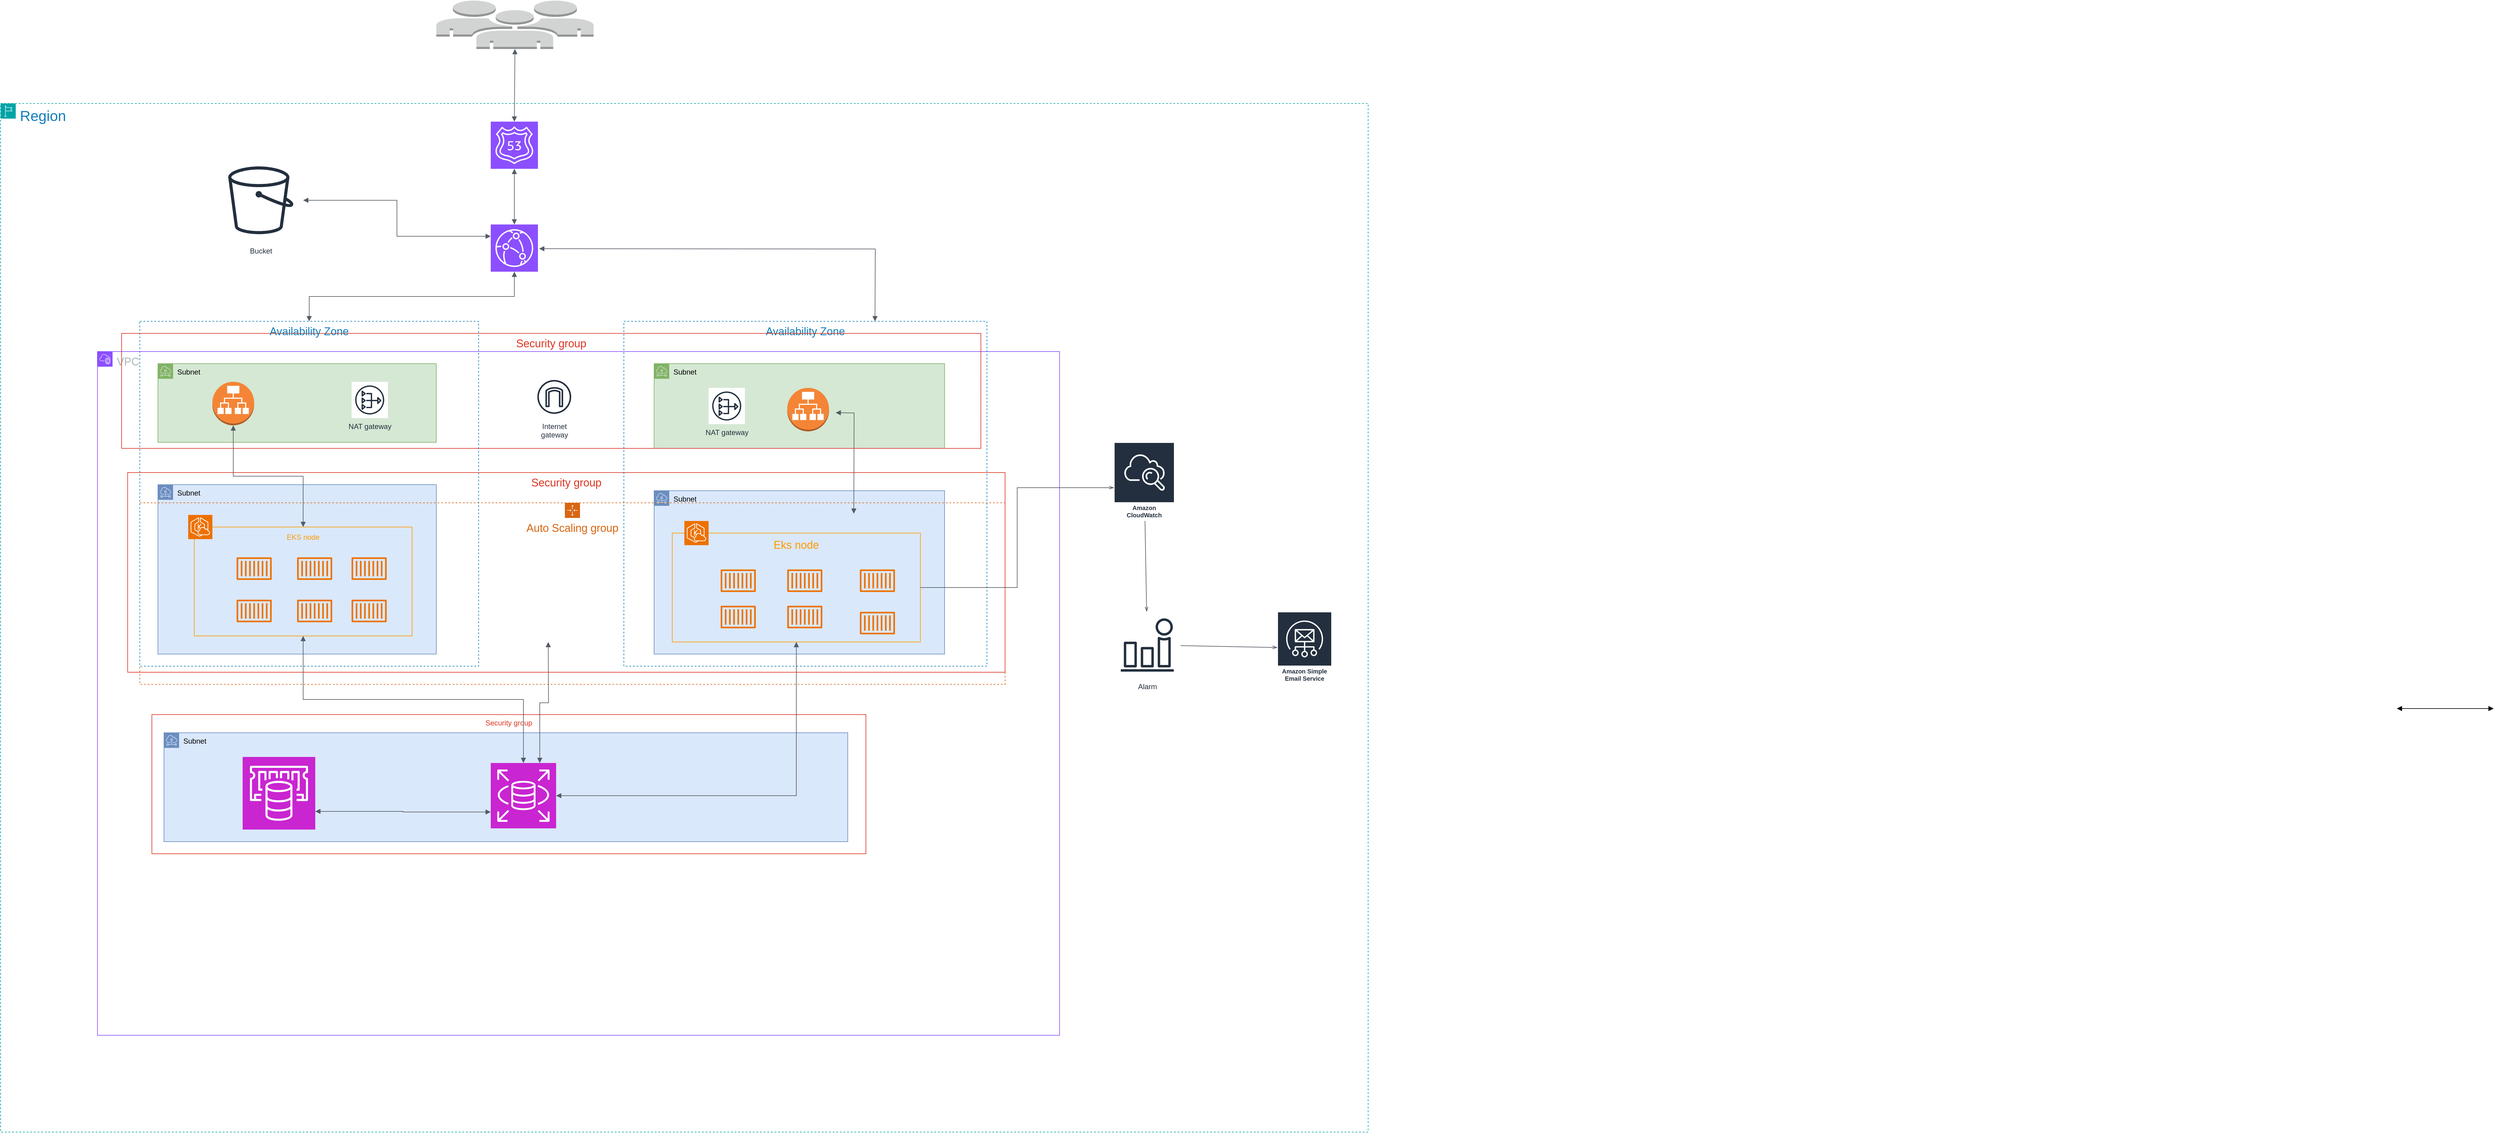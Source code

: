 <mxfile version="23.1.5" type="github">
  <diagram name="Page-1" id="Xp76NahmGJ0wlSgZn6X8">
    <mxGraphModel dx="-1823" dy="-2015" grid="1" gridSize="10" guides="0" tooltips="1" connect="1" arrows="0" fold="1" page="0" pageScale="1" pageWidth="827" pageHeight="1169" math="0" shadow="0">
      <root>
        <mxCell id="0" />
        <mxCell id="1" parent="0" />
        <mxCell id="qpusEeeCKVDdcWA0kWSQ-35" value="" style="endArrow=block;startArrow=block;endFill=1;startFill=1;html=1;rounded=0;" parent="1" edge="1">
          <mxGeometry width="160" relative="1" as="geometry">
            <mxPoint x="7880" y="4280" as="sourcePoint" />
            <mxPoint x="8040" y="4280" as="targetPoint" />
          </mxGeometry>
        </mxCell>
        <mxCell id="xenjun7h38cQ0lVZQBJf-2" value="&lt;font style=&quot;font-size: 24px;&quot;&gt;Region&lt;/font&gt;" style="points=[[0,0],[0.25,0],[0.5,0],[0.75,0],[1,0],[1,0.25],[1,0.5],[1,0.75],[1,1],[0.75,1],[0.5,1],[0.25,1],[0,1],[0,0.75],[0,0.5],[0,0.25]];outlineConnect=0;gradientColor=none;html=1;whiteSpace=wrap;fontSize=12;fontStyle=0;container=1;pointerEvents=0;collapsible=0;recursiveResize=0;shape=mxgraph.aws4.group;grIcon=mxgraph.aws4.group_region;strokeColor=#00A4A6;fillColor=none;verticalAlign=top;align=left;spacingLeft=30;fontColor=#147EBA;dashed=1;" parent="1" vertex="1">
          <mxGeometry x="3920" y="3280" width="2260" height="1700" as="geometry" />
        </mxCell>
        <mxCell id="xenjun7h38cQ0lVZQBJf-3" value="&lt;font style=&quot;font-size: 18px;&quot;&gt;VPC&lt;/font&gt;" style="points=[[0,0],[0.25,0],[0.5,0],[0.75,0],[1,0],[1,0.25],[1,0.5],[1,0.75],[1,1],[0.75,1],[0.5,1],[0.25,1],[0,1],[0,0.75],[0,0.5],[0,0.25]];outlineConnect=0;gradientColor=none;html=1;whiteSpace=wrap;fontSize=12;fontStyle=0;container=1;pointerEvents=0;collapsible=0;recursiveResize=0;shape=mxgraph.aws4.group;grIcon=mxgraph.aws4.group_vpc2;strokeColor=#8C4FFF;fillColor=none;verticalAlign=top;align=left;spacingLeft=30;fontColor=#AAB7B8;dashed=0;" parent="xenjun7h38cQ0lVZQBJf-2" vertex="1">
          <mxGeometry x="160" y="410" width="1590" height="1130" as="geometry" />
        </mxCell>
        <mxCell id="xenjun7h38cQ0lVZQBJf-6" value="Subnet" style="sketch=0;outlineConnect=0;html=1;whiteSpace=wrap;fontSize=12;fontStyle=0;shape=mxgraph.aws4.group;grIcon=mxgraph.aws4.group_subnet;strokeColor=#82b366;fillColor=#d5e8d4;verticalAlign=top;align=left;spacingLeft=30;dashed=0;" parent="xenjun7h38cQ0lVZQBJf-3" vertex="1">
          <mxGeometry x="100" y="20" width="460" height="130" as="geometry" />
        </mxCell>
        <mxCell id="xenjun7h38cQ0lVZQBJf-15" value="Subnet" style="sketch=0;outlineConnect=0;html=1;whiteSpace=wrap;fontSize=12;fontStyle=0;shape=mxgraph.aws4.group;grIcon=mxgraph.aws4.group_subnet;strokeColor=#82b366;fillColor=#d5e8d4;verticalAlign=top;align=left;spacingLeft=30;dashed=0;" parent="xenjun7h38cQ0lVZQBJf-3" vertex="1">
          <mxGeometry x="920" y="20" width="480" height="140" as="geometry" />
        </mxCell>
        <mxCell id="xenjun7h38cQ0lVZQBJf-19" value="Subnet" style="sketch=0;outlineConnect=0;html=1;whiteSpace=wrap;fontSize=12;fontStyle=0;shape=mxgraph.aws4.group;grIcon=mxgraph.aws4.group_subnet;strokeColor=#6c8ebf;fillColor=#dae8fc;verticalAlign=top;align=left;spacingLeft=30;dashed=0;" parent="xenjun7h38cQ0lVZQBJf-3" vertex="1">
          <mxGeometry x="100" y="220" width="460" height="280" as="geometry" />
        </mxCell>
        <mxCell id="xenjun7h38cQ0lVZQBJf-21" value="Subnet" style="sketch=0;outlineConnect=0;html=1;whiteSpace=wrap;fontSize=12;fontStyle=0;shape=mxgraph.aws4.group;grIcon=mxgraph.aws4.group_subnet;strokeColor=#6c8ebf;fillColor=#dae8fc;verticalAlign=top;align=left;spacingLeft=30;dashed=0;" parent="xenjun7h38cQ0lVZQBJf-3" vertex="1">
          <mxGeometry x="920" y="230" width="480" height="270" as="geometry" />
        </mxCell>
        <mxCell id="xenjun7h38cQ0lVZQBJf-55" value="Subnet" style="sketch=0;outlineConnect=0;html=1;whiteSpace=wrap;fontSize=12;fontStyle=0;shape=mxgraph.aws4.group;grIcon=mxgraph.aws4.group_subnet;strokeColor=#6c8ebf;fillColor=#dae8fc;verticalAlign=top;align=left;spacingLeft=30;dashed=0;" parent="xenjun7h38cQ0lVZQBJf-3" vertex="1">
          <mxGeometry x="110" y="630" width="1130" height="180" as="geometry" />
        </mxCell>
        <mxCell id="xenjun7h38cQ0lVZQBJf-56" value="Security group" style="fillColor=none;strokeColor=#DD3522;verticalAlign=top;fontStyle=0;fontColor=#DD3522;whiteSpace=wrap;html=1;" parent="xenjun7h38cQ0lVZQBJf-3" vertex="1">
          <mxGeometry x="90" y="600" width="1180" height="230" as="geometry" />
        </mxCell>
        <mxCell id="xenjun7h38cQ0lVZQBJf-57" value="" style="sketch=0;points=[[0,0,0],[0.25,0,0],[0.5,0,0],[0.75,0,0],[1,0,0],[0,1,0],[0.25,1,0],[0.5,1,0],[0.75,1,0],[1,1,0],[0,0.25,0],[0,0.5,0],[0,0.75,0],[1,0.25,0],[1,0.5,0],[1,0.75,0]];outlineConnect=0;fontColor=#232F3E;fillColor=#C925D1;strokeColor=#ffffff;dashed=0;verticalLabelPosition=bottom;verticalAlign=top;align=center;html=1;fontSize=12;fontStyle=0;aspect=fixed;shape=mxgraph.aws4.resourceIcon;resIcon=mxgraph.aws4.elasticache;" parent="xenjun7h38cQ0lVZQBJf-3" vertex="1">
          <mxGeometry x="240" y="670" width="120" height="120" as="geometry" />
        </mxCell>
        <mxCell id="xenjun7h38cQ0lVZQBJf-58" value="" style="sketch=0;points=[[0,0,0],[0.25,0,0],[0.5,0,0],[0.75,0,0],[1,0,0],[0,1,0],[0.25,1,0],[0.5,1,0],[0.75,1,0],[1,1,0],[0,0.25,0],[0,0.5,0],[0,0.75,0],[1,0.25,0],[1,0.5,0],[1,0.75,0]];outlineConnect=0;fontColor=#232F3E;fillColor=#C925D1;strokeColor=#ffffff;dashed=0;verticalLabelPosition=bottom;verticalAlign=top;align=center;html=1;fontSize=12;fontStyle=0;aspect=fixed;shape=mxgraph.aws4.resourceIcon;resIcon=mxgraph.aws4.rds;" parent="xenjun7h38cQ0lVZQBJf-3" vertex="1">
          <mxGeometry x="650" y="680" width="108" height="108" as="geometry" />
        </mxCell>
        <mxCell id="xenjun7h38cQ0lVZQBJf-51" value="&lt;font style=&quot;font-size: 18px;&quot;&gt;Auto Scaling group&lt;/font&gt;" style="points=[[0,0],[0.25,0],[0.5,0],[0.75,0],[1,0],[1,0.25],[1,0.5],[1,0.75],[1,1],[0.75,1],[0.5,1],[0.25,1],[0,1],[0,0.75],[0,0.5],[0,0.25]];outlineConnect=0;gradientColor=none;html=1;whiteSpace=wrap;fontSize=12;fontStyle=0;container=1;pointerEvents=0;collapsible=0;recursiveResize=0;shape=mxgraph.aws4.groupCenter;grIcon=mxgraph.aws4.group_auto_scaling_group;grStroke=1;strokeColor=#D86613;fillColor=none;verticalAlign=top;align=center;fontColor=#D86613;dashed=1;spacingTop=25;" parent="xenjun7h38cQ0lVZQBJf-3" vertex="1">
          <mxGeometry x="70" y="250" width="1430" height="300" as="geometry" />
        </mxCell>
        <mxCell id="xenjun7h38cQ0lVZQBJf-30" value="&lt;font style=&quot;font-size: 18px;&quot;&gt;Security group&lt;/font&gt;" style="fillColor=none;strokeColor=#DD3522;verticalAlign=top;fontStyle=0;fontColor=#DD3522;whiteSpace=wrap;html=1;" parent="xenjun7h38cQ0lVZQBJf-51" vertex="1">
          <mxGeometry x="-20" y="-50" width="1450" height="330" as="geometry" />
        </mxCell>
        <mxCell id="xenjun7h38cQ0lVZQBJf-73" value="NAT gateway" style="sketch=0;outlineConnect=0;fontColor=#232F3E;gradientColor=none;strokeColor=#232F3E;fillColor=#ffffff;dashed=0;verticalLabelPosition=bottom;verticalAlign=top;align=center;html=1;fontSize=12;fontStyle=0;aspect=fixed;shape=mxgraph.aws4.resourceIcon;resIcon=mxgraph.aws4.nat_gateway;" parent="xenjun7h38cQ0lVZQBJf-3" vertex="1">
          <mxGeometry x="420" y="50" width="60" height="60" as="geometry" />
        </mxCell>
        <mxCell id="xenjun7h38cQ0lVZQBJf-75" value="NAT gateway" style="sketch=0;outlineConnect=0;fontColor=#232F3E;gradientColor=none;strokeColor=#232F3E;fillColor=#ffffff;dashed=0;verticalLabelPosition=bottom;verticalAlign=top;align=center;html=1;fontSize=12;fontStyle=0;aspect=fixed;shape=mxgraph.aws4.resourceIcon;resIcon=mxgraph.aws4.nat_gateway;" parent="xenjun7h38cQ0lVZQBJf-3" vertex="1">
          <mxGeometry x="1010" y="60" width="60" height="60" as="geometry" />
        </mxCell>
        <mxCell id="xenjun7h38cQ0lVZQBJf-76" value="Internet&#xa;gateway" style="sketch=0;outlineConnect=0;fontColor=#232F3E;gradientColor=none;strokeColor=#232F3E;fillColor=#ffffff;dashed=0;verticalLabelPosition=bottom;verticalAlign=top;align=center;html=1;fontSize=12;fontStyle=0;aspect=fixed;shape=mxgraph.aws4.resourceIcon;resIcon=mxgraph.aws4.internet_gateway;" parent="xenjun7h38cQ0lVZQBJf-3" vertex="1">
          <mxGeometry x="720" y="40" width="70" height="70" as="geometry" />
        </mxCell>
        <mxCell id="xenjun7h38cQ0lVZQBJf-77" value="" style="outlineConnect=0;dashed=0;verticalLabelPosition=bottom;verticalAlign=top;align=center;html=1;shape=mxgraph.aws3.application_load_balancer;fillColor=#F58536;gradientColor=none;" parent="xenjun7h38cQ0lVZQBJf-3" vertex="1">
          <mxGeometry x="190" y="50" width="69" height="72" as="geometry" />
        </mxCell>
        <mxCell id="xenjun7h38cQ0lVZQBJf-79" value="" style="outlineConnect=0;dashed=0;verticalLabelPosition=bottom;verticalAlign=top;align=center;html=1;shape=mxgraph.aws3.application_load_balancer;fillColor=#F58536;gradientColor=none;" parent="xenjun7h38cQ0lVZQBJf-3" vertex="1">
          <mxGeometry x="1140" y="60" width="69" height="72" as="geometry" />
        </mxCell>
        <mxCell id="xenjun7h38cQ0lVZQBJf-84" value="" style="edgeStyle=orthogonalEdgeStyle;html=1;endArrow=block;elbow=vertical;startArrow=block;startFill=1;endFill=1;strokeColor=#545B64;rounded=0;" parent="xenjun7h38cQ0lVZQBJf-3" edge="1">
          <mxGeometry width="100" relative="1" as="geometry">
            <mxPoint x="1220" y="101" as="sourcePoint" />
            <mxPoint x="1250" y="268" as="targetPoint" />
          </mxGeometry>
        </mxCell>
        <mxCell id="xenjun7h38cQ0lVZQBJf-86" value="" style="edgeStyle=orthogonalEdgeStyle;html=1;endArrow=block;elbow=vertical;startArrow=block;startFill=1;endFill=1;strokeColor=#545B64;rounded=0;entryX=0.75;entryY=0;entryDx=0;entryDy=0;entryPerimeter=0;exitX=0.5;exitY=1;exitDx=0;exitDy=0;" parent="xenjun7h38cQ0lVZQBJf-3" target="xenjun7h38cQ0lVZQBJf-58" edge="1">
          <mxGeometry width="100" relative="1" as="geometry">
            <mxPoint x="745" y="480" as="sourcePoint" />
            <mxPoint x="620" y="390" as="targetPoint" />
          </mxGeometry>
        </mxCell>
        <mxCell id="xenjun7h38cQ0lVZQBJf-88" value="" style="edgeStyle=orthogonalEdgeStyle;html=1;endArrow=block;elbow=vertical;startArrow=block;startFill=1;endFill=1;strokeColor=#545B64;rounded=0;entryX=0;entryY=0.75;entryDx=0;entryDy=0;entryPerimeter=0;exitX=1;exitY=0.75;exitDx=0;exitDy=0;exitPerimeter=0;" parent="xenjun7h38cQ0lVZQBJf-3" source="xenjun7h38cQ0lVZQBJf-57" target="xenjun7h38cQ0lVZQBJf-58" edge="1">
          <mxGeometry width="100" relative="1" as="geometry">
            <mxPoint x="460" y="460" as="sourcePoint" />
            <mxPoint x="560" y="460" as="targetPoint" />
          </mxGeometry>
        </mxCell>
        <mxCell id="xenjun7h38cQ0lVZQBJf-24" value="&lt;font style=&quot;font-size: 18px;&quot;&gt;Availability Zone&lt;/font&gt;" style="fillColor=none;strokeColor=#147EBA;dashed=1;verticalAlign=top;fontStyle=0;fontColor=#147EBA;whiteSpace=wrap;html=1;" parent="xenjun7h38cQ0lVZQBJf-3" vertex="1">
          <mxGeometry x="870" y="-50" width="600" height="570" as="geometry" />
        </mxCell>
        <mxCell id="xenjun7h38cQ0lVZQBJf-31" value="&lt;font style=&quot;font-size: 18px;&quot;&gt;Security group&lt;/font&gt;" style="fillColor=none;strokeColor=#DD3522;verticalAlign=top;fontStyle=0;fontColor=#DD3522;whiteSpace=wrap;html=1;" parent="xenjun7h38cQ0lVZQBJf-3" vertex="1">
          <mxGeometry x="40" y="-30" width="1420" height="190" as="geometry" />
        </mxCell>
        <mxCell id="xenjun7h38cQ0lVZQBJf-60" value="" style="sketch=0;points=[[0,0,0],[0.25,0,0],[0.5,0,0],[0.75,0,0],[1,0,0],[0,1,0],[0.25,1,0],[0.5,1,0],[0.75,1,0],[1,1,0],[0,0.25,0],[0,0.5,0],[0,0.75,0],[1,0.25,0],[1,0.5,0],[1,0.75,0]];outlineConnect=0;fontColor=#232F3E;fillColor=#8C4FFF;strokeColor=#ffffff;dashed=0;verticalLabelPosition=bottom;verticalAlign=top;align=center;html=1;fontSize=12;fontStyle=0;aspect=fixed;shape=mxgraph.aws4.resourceIcon;resIcon=mxgraph.aws4.cloudfront;" parent="xenjun7h38cQ0lVZQBJf-2" vertex="1">
          <mxGeometry x="810" y="200" width="78" height="78" as="geometry" />
        </mxCell>
        <mxCell id="xenjun7h38cQ0lVZQBJf-61" value="" style="sketch=0;points=[[0,0,0],[0.25,0,0],[0.5,0,0],[0.75,0,0],[1,0,0],[0,1,0],[0.25,1,0],[0.5,1,0],[0.75,1,0],[1,1,0],[0,0.25,0],[0,0.5,0],[0,0.75,0],[1,0.25,0],[1,0.5,0],[1,0.75,0]];outlineConnect=0;fontColor=#232F3E;fillColor=#8C4FFF;strokeColor=#ffffff;dashed=0;verticalLabelPosition=bottom;verticalAlign=top;align=center;html=1;fontSize=12;fontStyle=0;aspect=fixed;shape=mxgraph.aws4.resourceIcon;resIcon=mxgraph.aws4.route_53;" parent="xenjun7h38cQ0lVZQBJf-2" vertex="1">
          <mxGeometry x="810" y="30" width="78" height="78" as="geometry" />
        </mxCell>
        <mxCell id="xenjun7h38cQ0lVZQBJf-63" value="Bucket" style="sketch=0;outlineConnect=0;fontColor=#232F3E;gradientColor=none;strokeColor=#232F3E;fillColor=#ffffff;dashed=0;verticalLabelPosition=bottom;verticalAlign=top;align=center;html=1;fontSize=12;fontStyle=0;aspect=fixed;shape=mxgraph.aws4.resourceIcon;resIcon=mxgraph.aws4.bucket;" parent="xenjun7h38cQ0lVZQBJf-2" vertex="1">
          <mxGeometry x="360" y="90" width="140" height="140" as="geometry" />
        </mxCell>
        <mxCell id="xenjun7h38cQ0lVZQBJf-64" value="" style="edgeStyle=orthogonalEdgeStyle;html=1;endArrow=block;elbow=vertical;startArrow=block;startFill=1;endFill=1;strokeColor=#545B64;rounded=0;entryX=0;entryY=0.25;entryDx=0;entryDy=0;entryPerimeter=0;" parent="xenjun7h38cQ0lVZQBJf-2" source="xenjun7h38cQ0lVZQBJf-63" target="xenjun7h38cQ0lVZQBJf-60" edge="1">
          <mxGeometry width="100" relative="1" as="geometry">
            <mxPoint x="850" y="200" as="sourcePoint" />
            <mxPoint x="950" y="200" as="targetPoint" />
          </mxGeometry>
        </mxCell>
        <mxCell id="xenjun7h38cQ0lVZQBJf-65" value="" style="edgeStyle=orthogonalEdgeStyle;html=1;endArrow=block;elbow=vertical;startArrow=block;startFill=1;endFill=1;strokeColor=#545B64;rounded=0;entryX=0.5;entryY=1;entryDx=0;entryDy=0;entryPerimeter=0;exitX=0.5;exitY=0;exitDx=0;exitDy=0;exitPerimeter=0;" parent="xenjun7h38cQ0lVZQBJf-2" source="xenjun7h38cQ0lVZQBJf-60" target="xenjun7h38cQ0lVZQBJf-61" edge="1">
          <mxGeometry width="100" relative="1" as="geometry">
            <mxPoint x="850" y="200" as="sourcePoint" />
            <mxPoint x="950" y="200" as="targetPoint" />
          </mxGeometry>
        </mxCell>
        <mxCell id="xenjun7h38cQ0lVZQBJf-71" value="" style="edgeStyle=orthogonalEdgeStyle;html=1;endArrow=block;elbow=vertical;startArrow=block;startFill=1;endFill=1;strokeColor=#545B64;rounded=0;entryX=0.5;entryY=0;entryDx=0;entryDy=0;" parent="xenjun7h38cQ0lVZQBJf-2" edge="1">
          <mxGeometry width="100" relative="1" as="geometry">
            <mxPoint x="890" y="240" as="sourcePoint" />
            <mxPoint x="1445" y="360" as="targetPoint" />
          </mxGeometry>
        </mxCell>
        <mxCell id="xenjun7h38cQ0lVZQBJf-96" value="Amazon CloudWatch" style="sketch=0;outlineConnect=0;fontColor=#232F3E;gradientColor=none;strokeColor=#ffffff;fillColor=#232F3E;dashed=0;verticalLabelPosition=middle;verticalAlign=bottom;align=center;html=1;whiteSpace=wrap;fontSize=10;fontStyle=1;spacing=3;shape=mxgraph.aws4.productIcon;prIcon=mxgraph.aws4.cloudwatch;" parent="xenjun7h38cQ0lVZQBJf-2" vertex="1">
          <mxGeometry x="1840" y="560" width="100" height="130" as="geometry" />
        </mxCell>
        <mxCell id="xenjun7h38cQ0lVZQBJf-94" value="Amazon Simple Email Service" style="sketch=0;outlineConnect=0;fontColor=#232F3E;gradientColor=none;strokeColor=#ffffff;fillColor=#232F3E;dashed=0;verticalLabelPosition=middle;verticalAlign=bottom;align=center;html=1;whiteSpace=wrap;fontSize=10;fontStyle=1;spacing=3;shape=mxgraph.aws4.productIcon;prIcon=mxgraph.aws4.simple_email_service;" parent="xenjun7h38cQ0lVZQBJf-2" vertex="1">
          <mxGeometry x="2110" y="840" width="90" height="120" as="geometry" />
        </mxCell>
        <mxCell id="xenjun7h38cQ0lVZQBJf-93" value="Alarm" style="sketch=0;outlineConnect=0;fontColor=#232F3E;gradientColor=none;strokeColor=#232F3E;fillColor=#ffffff;dashed=0;verticalLabelPosition=bottom;verticalAlign=top;align=center;html=1;fontSize=12;fontStyle=0;aspect=fixed;shape=mxgraph.aws4.resourceIcon;resIcon=mxgraph.aws4.alarm;" parent="xenjun7h38cQ0lVZQBJf-2" vertex="1">
          <mxGeometry x="1840" y="840" width="110" height="110" as="geometry" />
        </mxCell>
        <mxCell id="xenjun7h38cQ0lVZQBJf-102" value="" style="html=1;endArrow=openThin;elbow=vertical;startArrow=none;endFill=0;strokeColor=#545B64;rounded=0;" parent="xenjun7h38cQ0lVZQBJf-2" source="xenjun7h38cQ0lVZQBJf-93" target="xenjun7h38cQ0lVZQBJf-94" edge="1">
          <mxGeometry width="100" relative="1" as="geometry">
            <mxPoint x="1670" y="1020" as="sourcePoint" />
            <mxPoint x="1885" y="1060" as="targetPoint" />
          </mxGeometry>
        </mxCell>
        <mxCell id="xenjun7h38cQ0lVZQBJf-109" value="" style="html=1;endArrow=none;elbow=vertical;startArrow=openThin;startFill=0;strokeColor=#545B64;rounded=0;" parent="xenjun7h38cQ0lVZQBJf-2" source="xenjun7h38cQ0lVZQBJf-93" target="xenjun7h38cQ0lVZQBJf-96" edge="1">
          <mxGeometry width="100" relative="1" as="geometry">
            <mxPoint x="1360" y="890" as="sourcePoint" />
            <mxPoint x="1460" y="890" as="targetPoint" />
          </mxGeometry>
        </mxCell>
        <mxCell id="xenjun7h38cQ0lVZQBJf-32" value="EKS node" style="outlineConnect=0;gradientColor=none;html=1;whiteSpace=wrap;fontSize=12;fontStyle=0;strokeColor=#FF9900;fillColor=none;verticalAlign=top;align=center;fontColor=#FF9900;dashed=0;spacingTop=3;" parent="1" vertex="1">
          <mxGeometry x="4240" y="3980" width="360" height="180" as="geometry" />
        </mxCell>
        <mxCell id="xenjun7h38cQ0lVZQBJf-34" value="&lt;font style=&quot;font-size: 18px;&quot;&gt;Eks node&lt;/font&gt;" style="outlineConnect=0;gradientColor=none;html=1;whiteSpace=wrap;fontSize=12;fontStyle=0;strokeColor=#FF9900;fillColor=none;verticalAlign=top;align=center;fontColor=#FF9900;dashed=0;spacingTop=3;" parent="1" vertex="1">
          <mxGeometry x="5030" y="3990" width="410" height="180" as="geometry" />
        </mxCell>
        <mxCell id="xenjun7h38cQ0lVZQBJf-35" value="" style="sketch=0;points=[[0,0,0],[0.25,0,0],[0.5,0,0],[0.75,0,0],[1,0,0],[0,1,0],[0.25,1,0],[0.5,1,0],[0.75,1,0],[1,1,0],[0,0.25,0],[0,0.5,0],[0,0.75,0],[1,0.25,0],[1,0.5,0],[1,0.75,0]];outlineConnect=0;fontColor=#232F3E;fillColor=#ED7100;strokeColor=#ffffff;dashed=0;verticalLabelPosition=bottom;verticalAlign=top;align=center;html=1;fontSize=12;fontStyle=0;aspect=fixed;shape=mxgraph.aws4.resourceIcon;resIcon=mxgraph.aws4.eks_cloud;" parent="1" vertex="1">
          <mxGeometry x="4230" y="3960" width="40" height="40" as="geometry" />
        </mxCell>
        <mxCell id="xenjun7h38cQ0lVZQBJf-37" value="" style="sketch=0;points=[[0,0,0],[0.25,0,0],[0.5,0,0],[0.75,0,0],[1,0,0],[0,1,0],[0.25,1,0],[0.5,1,0],[0.75,1,0],[1,1,0],[0,0.25,0],[0,0.5,0],[0,0.75,0],[1,0.25,0],[1,0.5,0],[1,0.75,0]];outlineConnect=0;fontColor=#232F3E;fillColor=#ED7100;strokeColor=#ffffff;dashed=0;verticalLabelPosition=bottom;verticalAlign=top;align=center;html=1;fontSize=12;fontStyle=0;aspect=fixed;shape=mxgraph.aws4.resourceIcon;resIcon=mxgraph.aws4.eks_cloud;" parent="1" vertex="1">
          <mxGeometry x="5050" y="3970" width="40" height="40" as="geometry" />
        </mxCell>
        <mxCell id="xenjun7h38cQ0lVZQBJf-38" value="" style="sketch=0;outlineConnect=0;fontColor=#232F3E;gradientColor=none;fillColor=#ED7100;strokeColor=none;dashed=0;verticalLabelPosition=bottom;verticalAlign=top;align=center;html=1;fontSize=12;fontStyle=0;aspect=fixed;pointerEvents=1;shape=mxgraph.aws4.container_1;" parent="1" vertex="1">
          <mxGeometry x="4410" y="4030" width="58" height="37.46" as="geometry" />
        </mxCell>
        <mxCell id="xenjun7h38cQ0lVZQBJf-39" value="" style="sketch=0;outlineConnect=0;fontColor=#232F3E;gradientColor=none;fillColor=#ED7100;strokeColor=none;dashed=0;verticalLabelPosition=bottom;verticalAlign=top;align=center;html=1;fontSize=12;fontStyle=0;aspect=fixed;pointerEvents=1;shape=mxgraph.aws4.container_1;" parent="1" vertex="1">
          <mxGeometry x="4410" y="4100" width="58" height="37.46" as="geometry" />
        </mxCell>
        <mxCell id="xenjun7h38cQ0lVZQBJf-40" value="" style="sketch=0;outlineConnect=0;fontColor=#232F3E;gradientColor=none;fillColor=#ED7100;strokeColor=none;dashed=0;verticalLabelPosition=bottom;verticalAlign=top;align=center;html=1;fontSize=12;fontStyle=0;aspect=fixed;pointerEvents=1;shape=mxgraph.aws4.container_1;" parent="1" vertex="1">
          <mxGeometry x="4310" y="4030" width="58" height="37.46" as="geometry" />
        </mxCell>
        <mxCell id="xenjun7h38cQ0lVZQBJf-41" value="" style="sketch=0;outlineConnect=0;fontColor=#232F3E;gradientColor=none;fillColor=#ED7100;strokeColor=none;dashed=0;verticalLabelPosition=bottom;verticalAlign=top;align=center;html=1;fontSize=12;fontStyle=0;aspect=fixed;pointerEvents=1;shape=mxgraph.aws4.container_1;" parent="1" vertex="1">
          <mxGeometry x="4310" y="4100" width="58" height="37.46" as="geometry" />
        </mxCell>
        <mxCell id="xenjun7h38cQ0lVZQBJf-47" value="" style="sketch=0;outlineConnect=0;fontColor=#232F3E;gradientColor=none;fillColor=#ED7100;strokeColor=none;dashed=0;verticalLabelPosition=bottom;verticalAlign=top;align=center;html=1;fontSize=12;fontStyle=0;aspect=fixed;pointerEvents=1;shape=mxgraph.aws4.container_1;" parent="1" vertex="1">
          <mxGeometry x="5340" y="4050" width="58" height="37.46" as="geometry" />
        </mxCell>
        <mxCell id="xenjun7h38cQ0lVZQBJf-48" value="" style="sketch=0;outlineConnect=0;fontColor=#232F3E;gradientColor=none;fillColor=#ED7100;strokeColor=none;dashed=0;verticalLabelPosition=bottom;verticalAlign=top;align=center;html=1;fontSize=12;fontStyle=0;aspect=fixed;pointerEvents=1;shape=mxgraph.aws4.container_1;" parent="1" vertex="1">
          <mxGeometry x="5220" y="4050" width="58" height="37.46" as="geometry" />
        </mxCell>
        <mxCell id="xenjun7h38cQ0lVZQBJf-49" value="" style="sketch=0;outlineConnect=0;fontColor=#232F3E;gradientColor=none;fillColor=#ED7100;strokeColor=none;dashed=0;verticalLabelPosition=bottom;verticalAlign=top;align=center;html=1;fontSize=12;fontStyle=0;aspect=fixed;pointerEvents=1;shape=mxgraph.aws4.container_1;" parent="1" vertex="1">
          <mxGeometry x="5340" y="4120" width="58" height="37.46" as="geometry" />
        </mxCell>
        <mxCell id="xenjun7h38cQ0lVZQBJf-50" value="" style="sketch=0;outlineConnect=0;fontColor=#232F3E;gradientColor=none;fillColor=#ED7100;strokeColor=none;dashed=0;verticalLabelPosition=bottom;verticalAlign=top;align=center;html=1;fontSize=12;fontStyle=0;aspect=fixed;pointerEvents=1;shape=mxgraph.aws4.container_1;" parent="1" vertex="1">
          <mxGeometry x="5220" y="4110" width="58" height="37.46" as="geometry" />
        </mxCell>
        <mxCell id="xenjun7h38cQ0lVZQBJf-59" value="" style="outlineConnect=0;dashed=0;verticalLabelPosition=bottom;verticalAlign=top;align=center;html=1;shape=mxgraph.aws3.users;fillColor=#D2D3D3;gradientColor=none;" parent="1" vertex="1">
          <mxGeometry x="4640" y="3110" width="260" height="80" as="geometry" />
        </mxCell>
        <mxCell id="xenjun7h38cQ0lVZQBJf-66" value="" style="html=1;endArrow=block;elbow=vertical;startArrow=block;startFill=1;endFill=1;strokeColor=#545B64;rounded=0;entryX=0.5;entryY=1;entryDx=0;entryDy=0;entryPerimeter=0;exitX=0.5;exitY=0;exitDx=0;exitDy=0;exitPerimeter=0;" parent="1" source="xenjun7h38cQ0lVZQBJf-61" target="xenjun7h38cQ0lVZQBJf-59" edge="1">
          <mxGeometry width="100" relative="1" as="geometry">
            <mxPoint x="4779" y="3510" as="sourcePoint" />
            <mxPoint x="4779" y="3398" as="targetPoint" />
          </mxGeometry>
        </mxCell>
        <mxCell id="xenjun7h38cQ0lVZQBJf-83" value="" style="edgeStyle=orthogonalEdgeStyle;html=1;endArrow=block;elbow=vertical;startArrow=block;startFill=1;endFill=1;strokeColor=#545B64;rounded=0;exitX=0.5;exitY=1;exitDx=0;exitDy=0;exitPerimeter=0;" parent="1" source="xenjun7h38cQ0lVZQBJf-77" target="xenjun7h38cQ0lVZQBJf-32" edge="1">
          <mxGeometry width="100" relative="1" as="geometry">
            <mxPoint x="4570" y="3910" as="sourcePoint" />
            <mxPoint x="4670" y="3910" as="targetPoint" />
          </mxGeometry>
        </mxCell>
        <mxCell id="xenjun7h38cQ0lVZQBJf-85" value="" style="edgeStyle=orthogonalEdgeStyle;html=1;endArrow=block;elbow=vertical;startArrow=block;startFill=1;endFill=1;strokeColor=#545B64;rounded=0;entryX=0.5;entryY=0;entryDx=0;entryDy=0;entryPerimeter=0;exitX=0.5;exitY=1;exitDx=0;exitDy=0;" parent="1" source="xenjun7h38cQ0lVZQBJf-32" target="xenjun7h38cQ0lVZQBJf-58" edge="1">
          <mxGeometry width="100" relative="1" as="geometry">
            <mxPoint x="4600" y="4080" as="sourcePoint" />
            <mxPoint x="4700" y="4080" as="targetPoint" />
          </mxGeometry>
        </mxCell>
        <mxCell id="xenjun7h38cQ0lVZQBJf-87" value="" style="edgeStyle=orthogonalEdgeStyle;html=1;endArrow=block;elbow=vertical;startArrow=block;startFill=1;endFill=1;strokeColor=#545B64;rounded=0;entryX=1;entryY=0.5;entryDx=0;entryDy=0;entryPerimeter=0;exitX=0.5;exitY=1;exitDx=0;exitDy=0;" parent="1" source="xenjun7h38cQ0lVZQBJf-34" target="xenjun7h38cQ0lVZQBJf-58" edge="1">
          <mxGeometry width="100" relative="1" as="geometry">
            <mxPoint x="4600" y="4080" as="sourcePoint" />
            <mxPoint x="4700" y="4080" as="targetPoint" />
          </mxGeometry>
        </mxCell>
        <mxCell id="xenjun7h38cQ0lVZQBJf-108" value="" style="edgeStyle=orthogonalEdgeStyle;html=1;endArrow=openThin;elbow=vertical;startArrow=none;endFill=0;strokeColor=#545B64;rounded=0;" parent="1" source="xenjun7h38cQ0lVZQBJf-34" target="xenjun7h38cQ0lVZQBJf-96" edge="1">
          <mxGeometry width="100" relative="1" as="geometry">
            <mxPoint x="5280" y="4170" as="sourcePoint" />
            <mxPoint x="5380" y="4170" as="targetPoint" />
            <Array as="points">
              <mxPoint x="5600" y="4080" />
              <mxPoint x="5600" y="3915" />
            </Array>
          </mxGeometry>
        </mxCell>
        <mxCell id="tL5Z5410FDhAa64l6BA4-2" value="" style="sketch=0;outlineConnect=0;fontColor=#232F3E;gradientColor=none;fillColor=#ED7100;strokeColor=none;dashed=0;verticalLabelPosition=bottom;verticalAlign=top;align=center;html=1;fontSize=12;fontStyle=0;aspect=fixed;pointerEvents=1;shape=mxgraph.aws4.container_1;" vertex="1" parent="1">
          <mxGeometry x="5110" y="4050" width="58" height="37.46" as="geometry" />
        </mxCell>
        <mxCell id="tL5Z5410FDhAa64l6BA4-3" value="" style="sketch=0;outlineConnect=0;fontColor=#232F3E;gradientColor=none;fillColor=#ED7100;strokeColor=none;dashed=0;verticalLabelPosition=bottom;verticalAlign=top;align=center;html=1;fontSize=12;fontStyle=0;aspect=fixed;pointerEvents=1;shape=mxgraph.aws4.container_1;" vertex="1" parent="1">
          <mxGeometry x="5110" y="4110" width="58" height="37.46" as="geometry" />
        </mxCell>
        <mxCell id="xenjun7h38cQ0lVZQBJf-22" value="&lt;font style=&quot;font-size: 18px;&quot;&gt;Availability Zone&lt;/font&gt;" style="fillColor=none;strokeColor=#147EBA;dashed=1;verticalAlign=top;fontStyle=0;fontColor=#147EBA;whiteSpace=wrap;html=1;" parent="1" vertex="1">
          <mxGeometry x="4150" y="3640" width="560" height="570" as="geometry" />
        </mxCell>
        <mxCell id="xenjun7h38cQ0lVZQBJf-68" value="" style="edgeStyle=orthogonalEdgeStyle;html=1;endArrow=block;elbow=vertical;startArrow=block;startFill=1;endFill=1;strokeColor=#545B64;rounded=0;exitX=0.5;exitY=1;exitDx=0;exitDy=0;exitPerimeter=0;" parent="1" source="xenjun7h38cQ0lVZQBJf-60" target="xenjun7h38cQ0lVZQBJf-22" edge="1">
          <mxGeometry width="100" relative="1" as="geometry">
            <mxPoint x="4770" y="3640" as="sourcePoint" />
            <mxPoint x="4870" y="3640" as="targetPoint" />
          </mxGeometry>
        </mxCell>
        <mxCell id="tL5Z5410FDhAa64l6BA4-5" value="" style="sketch=0;outlineConnect=0;fontColor=#232F3E;gradientColor=none;fillColor=#ED7100;strokeColor=none;dashed=0;verticalLabelPosition=bottom;verticalAlign=top;align=center;html=1;fontSize=12;fontStyle=0;aspect=fixed;pointerEvents=1;shape=mxgraph.aws4.container_1;" vertex="1" parent="1">
          <mxGeometry x="4500" y="4030" width="58" height="37.46" as="geometry" />
        </mxCell>
        <mxCell id="tL5Z5410FDhAa64l6BA4-6" value="" style="sketch=0;outlineConnect=0;fontColor=#232F3E;gradientColor=none;fillColor=#ED7100;strokeColor=none;dashed=0;verticalLabelPosition=bottom;verticalAlign=top;align=center;html=1;fontSize=12;fontStyle=0;aspect=fixed;pointerEvents=1;shape=mxgraph.aws4.container_1;" vertex="1" parent="1">
          <mxGeometry x="4500" y="4100" width="58" height="37.46" as="geometry" />
        </mxCell>
      </root>
    </mxGraphModel>
  </diagram>
</mxfile>

